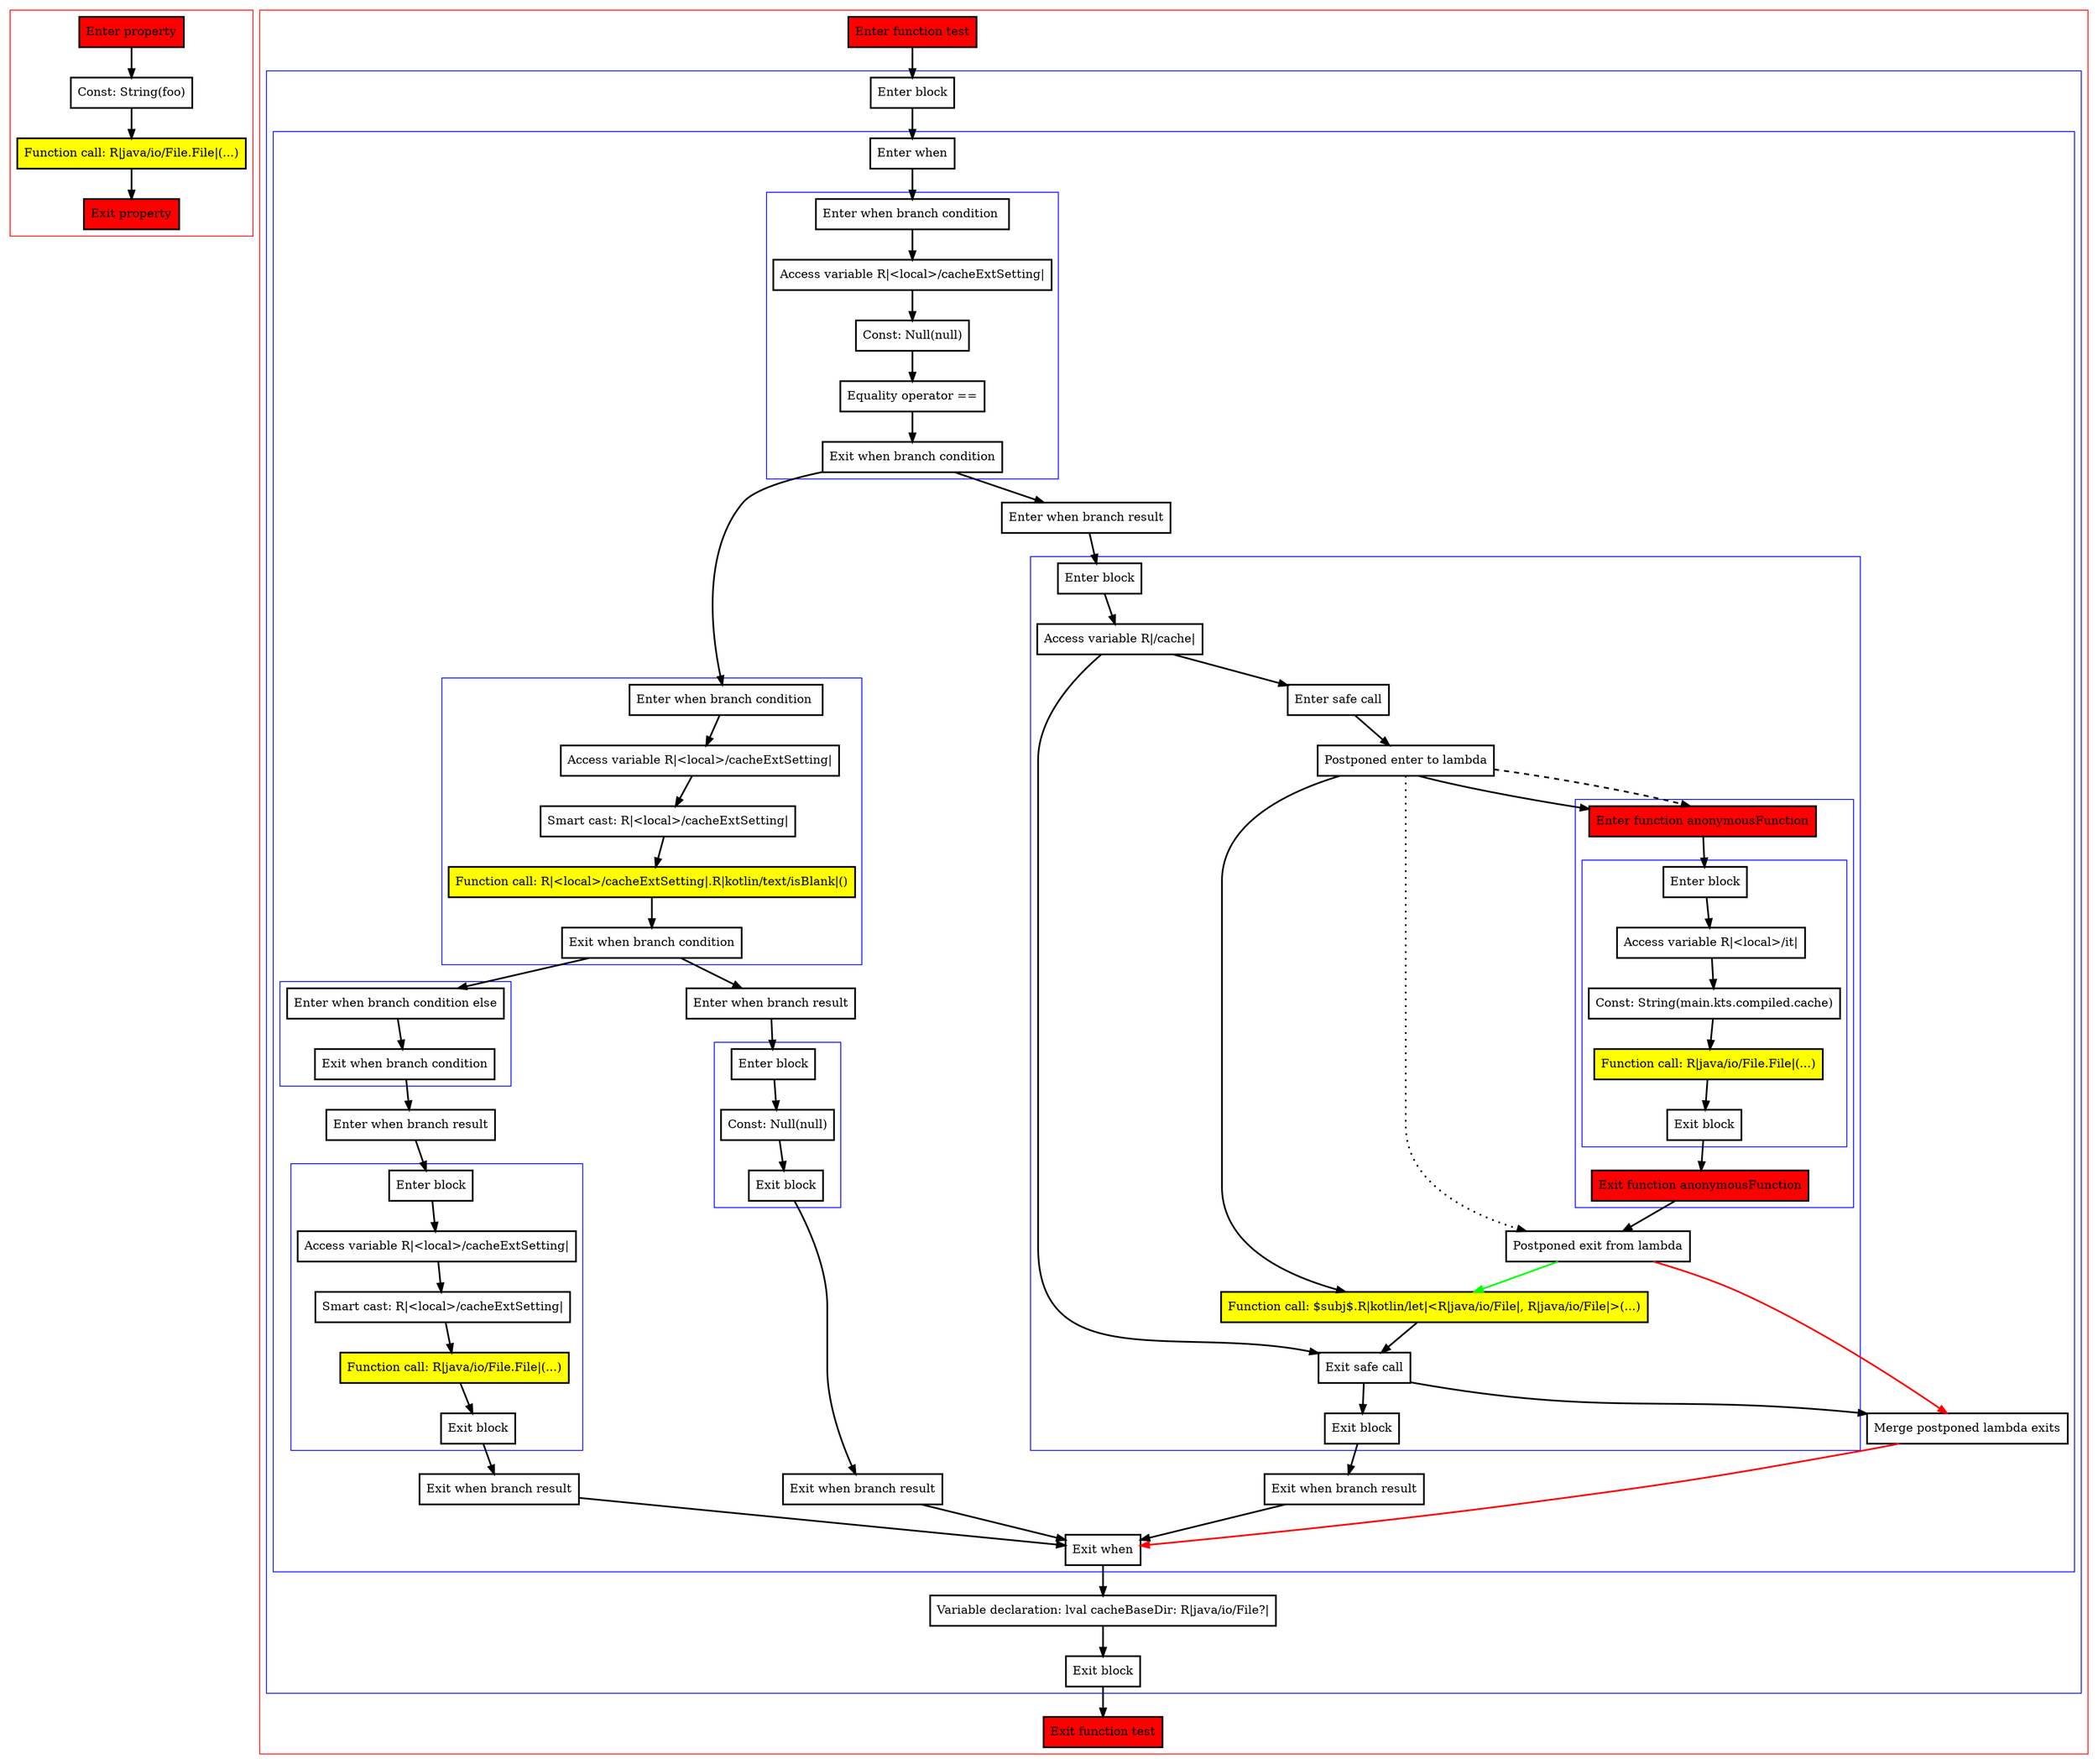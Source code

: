 digraph incorrectSmartcastToNothing_kt {
    graph [nodesep=3]
    node [shape=box penwidth=2]
    edge [penwidth=2]

    subgraph cluster_0 {
        color=red
        0 [label="Enter property" style="filled" fillcolor=red];
        1 [label="Const: String(foo)"];
        2 [label="Function call: R|java/io/File.File|(...)" style="filled" fillcolor=yellow];
        3 [label="Exit property" style="filled" fillcolor=red];
    }
    0 -> {1};
    1 -> {2};
    2 -> {3};

    subgraph cluster_1 {
        color=red
        4 [label="Enter function test" style="filled" fillcolor=red];
        subgraph cluster_2 {
            color=blue
            5 [label="Enter block"];
            subgraph cluster_3 {
                color=blue
                6 [label="Enter when"];
                subgraph cluster_4 {
                    color=blue
                    7 [label="Enter when branch condition "];
                    8 [label="Access variable R|<local>/cacheExtSetting|"];
                    9 [label="Const: Null(null)"];
                    10 [label="Equality operator =="];
                    11 [label="Exit when branch condition"];
                }
                subgraph cluster_5 {
                    color=blue
                    12 [label="Enter when branch condition "];
                    13 [label="Access variable R|<local>/cacheExtSetting|"];
                    14 [label="Smart cast: R|<local>/cacheExtSetting|"];
                    15 [label="Function call: R|<local>/cacheExtSetting|.R|kotlin/text/isBlank|()" style="filled" fillcolor=yellow];
                    16 [label="Exit when branch condition"];
                }
                subgraph cluster_6 {
                    color=blue
                    17 [label="Enter when branch condition else"];
                    18 [label="Exit when branch condition"];
                }
                19 [label="Enter when branch result"];
                subgraph cluster_7 {
                    color=blue
                    20 [label="Enter block"];
                    21 [label="Access variable R|<local>/cacheExtSetting|"];
                    22 [label="Smart cast: R|<local>/cacheExtSetting|"];
                    23 [label="Function call: R|java/io/File.File|(...)" style="filled" fillcolor=yellow];
                    24 [label="Exit block"];
                }
                25 [label="Exit when branch result"];
                26 [label="Enter when branch result"];
                subgraph cluster_8 {
                    color=blue
                    27 [label="Enter block"];
                    28 [label="Const: Null(null)"];
                    29 [label="Exit block"];
                }
                30 [label="Exit when branch result"];
                31 [label="Enter when branch result"];
                subgraph cluster_9 {
                    color=blue
                    32 [label="Enter block"];
                    33 [label="Access variable R|/cache|"];
                    34 [label="Enter safe call"];
                    35 [label="Postponed enter to lambda"];
                    subgraph cluster_10 {
                        color=blue
                        36 [label="Enter function anonymousFunction" style="filled" fillcolor=red];
                        subgraph cluster_11 {
                            color=blue
                            37 [label="Enter block"];
                            38 [label="Access variable R|<local>/it|"];
                            39 [label="Const: String(main.kts.compiled.cache)"];
                            40 [label="Function call: R|java/io/File.File|(...)" style="filled" fillcolor=yellow];
                            41 [label="Exit block"];
                        }
                        42 [label="Exit function anonymousFunction" style="filled" fillcolor=red];
                    }
                    43 [label="Postponed exit from lambda"];
                    44 [label="Function call: $subj$.R|kotlin/let|<R|java/io/File|, R|java/io/File|>(...)" style="filled" fillcolor=yellow];
                    45 [label="Exit safe call"];
                    46 [label="Exit block"];
                }
                47 [label="Exit when branch result"];
                48 [label="Merge postponed lambda exits"];
                49 [label="Exit when"];
            }
            50 [label="Variable declaration: lval cacheBaseDir: R|java/io/File?|"];
            51 [label="Exit block"];
        }
        52 [label="Exit function test" style="filled" fillcolor=red];
    }
    4 -> {5};
    5 -> {6};
    6 -> {7};
    7 -> {8};
    8 -> {9};
    9 -> {10};
    10 -> {11};
    11 -> {12 31};
    12 -> {13};
    13 -> {14};
    14 -> {15};
    15 -> {16};
    16 -> {17 26};
    17 -> {18};
    18 -> {19};
    19 -> {20};
    20 -> {21};
    21 -> {22};
    22 -> {23};
    23 -> {24};
    24 -> {25};
    25 -> {49};
    26 -> {27};
    27 -> {28};
    28 -> {29};
    29 -> {30};
    30 -> {49};
    31 -> {32};
    32 -> {33};
    33 -> {34 45};
    34 -> {35};
    35 -> {36 44};
    35 -> {43} [style=dotted];
    35 -> {36} [style=dashed];
    36 -> {37};
    37 -> {38};
    38 -> {39};
    39 -> {40};
    40 -> {41};
    41 -> {42};
    42 -> {43};
    43 -> {44} [color=green];
    43 -> {48} [color=red];
    44 -> {45};
    45 -> {46 48};
    46 -> {47};
    47 -> {49};
    48 -> {49} [color=red];
    49 -> {50};
    50 -> {51};
    51 -> {52};

}
